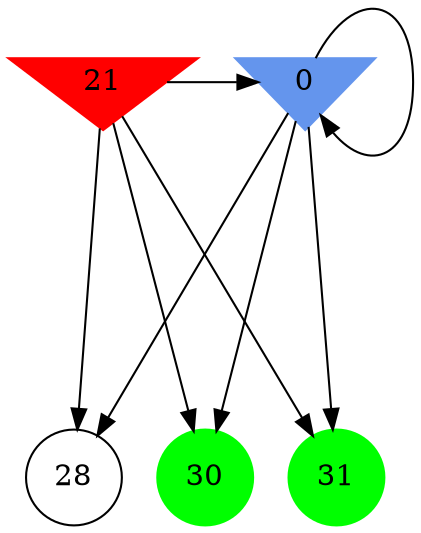 digraph brain {
	ranksep=2.0;
	0 [shape=invtriangle,style=filled,color=cornflowerblue];
	21 [shape=invtriangle,style=filled,color=red];
	28 [shape=circle,color=black];
	30 [shape=circle,style=filled,color=green];
	31 [shape=circle,style=filled,color=green];
	21	->	30;
	21	->	31;
	21	->	0;
	21	->	28;
	0	->	30;
	0	->	31;
	0	->	0;
	0	->	28;
	{ rank=same; 0; 21; }
	{ rank=same; 28; }
	{ rank=same; 30; 31; }
}
